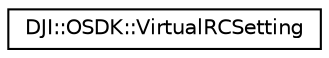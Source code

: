 digraph "Graphical Class Hierarchy"
{
 // INTERACTIVE_SVG=YES
 // LATEX_PDF_SIZE
  edge [fontname="Helvetica",fontsize="10",labelfontname="Helvetica",labelfontsize="10"];
  node [fontname="Helvetica",fontsize="10",shape=record];
  rankdir="LR";
  Node0 [label="DJI::OSDK::VirtualRCSetting",height=0.2,width=0.4,color="black", fillcolor="white", style="filled",URL="$structDJI_1_1OSDK_1_1VirtualRCSetting.html",tooltip="Virtual RC Settings (supported only on Matrice 100)"];
}
